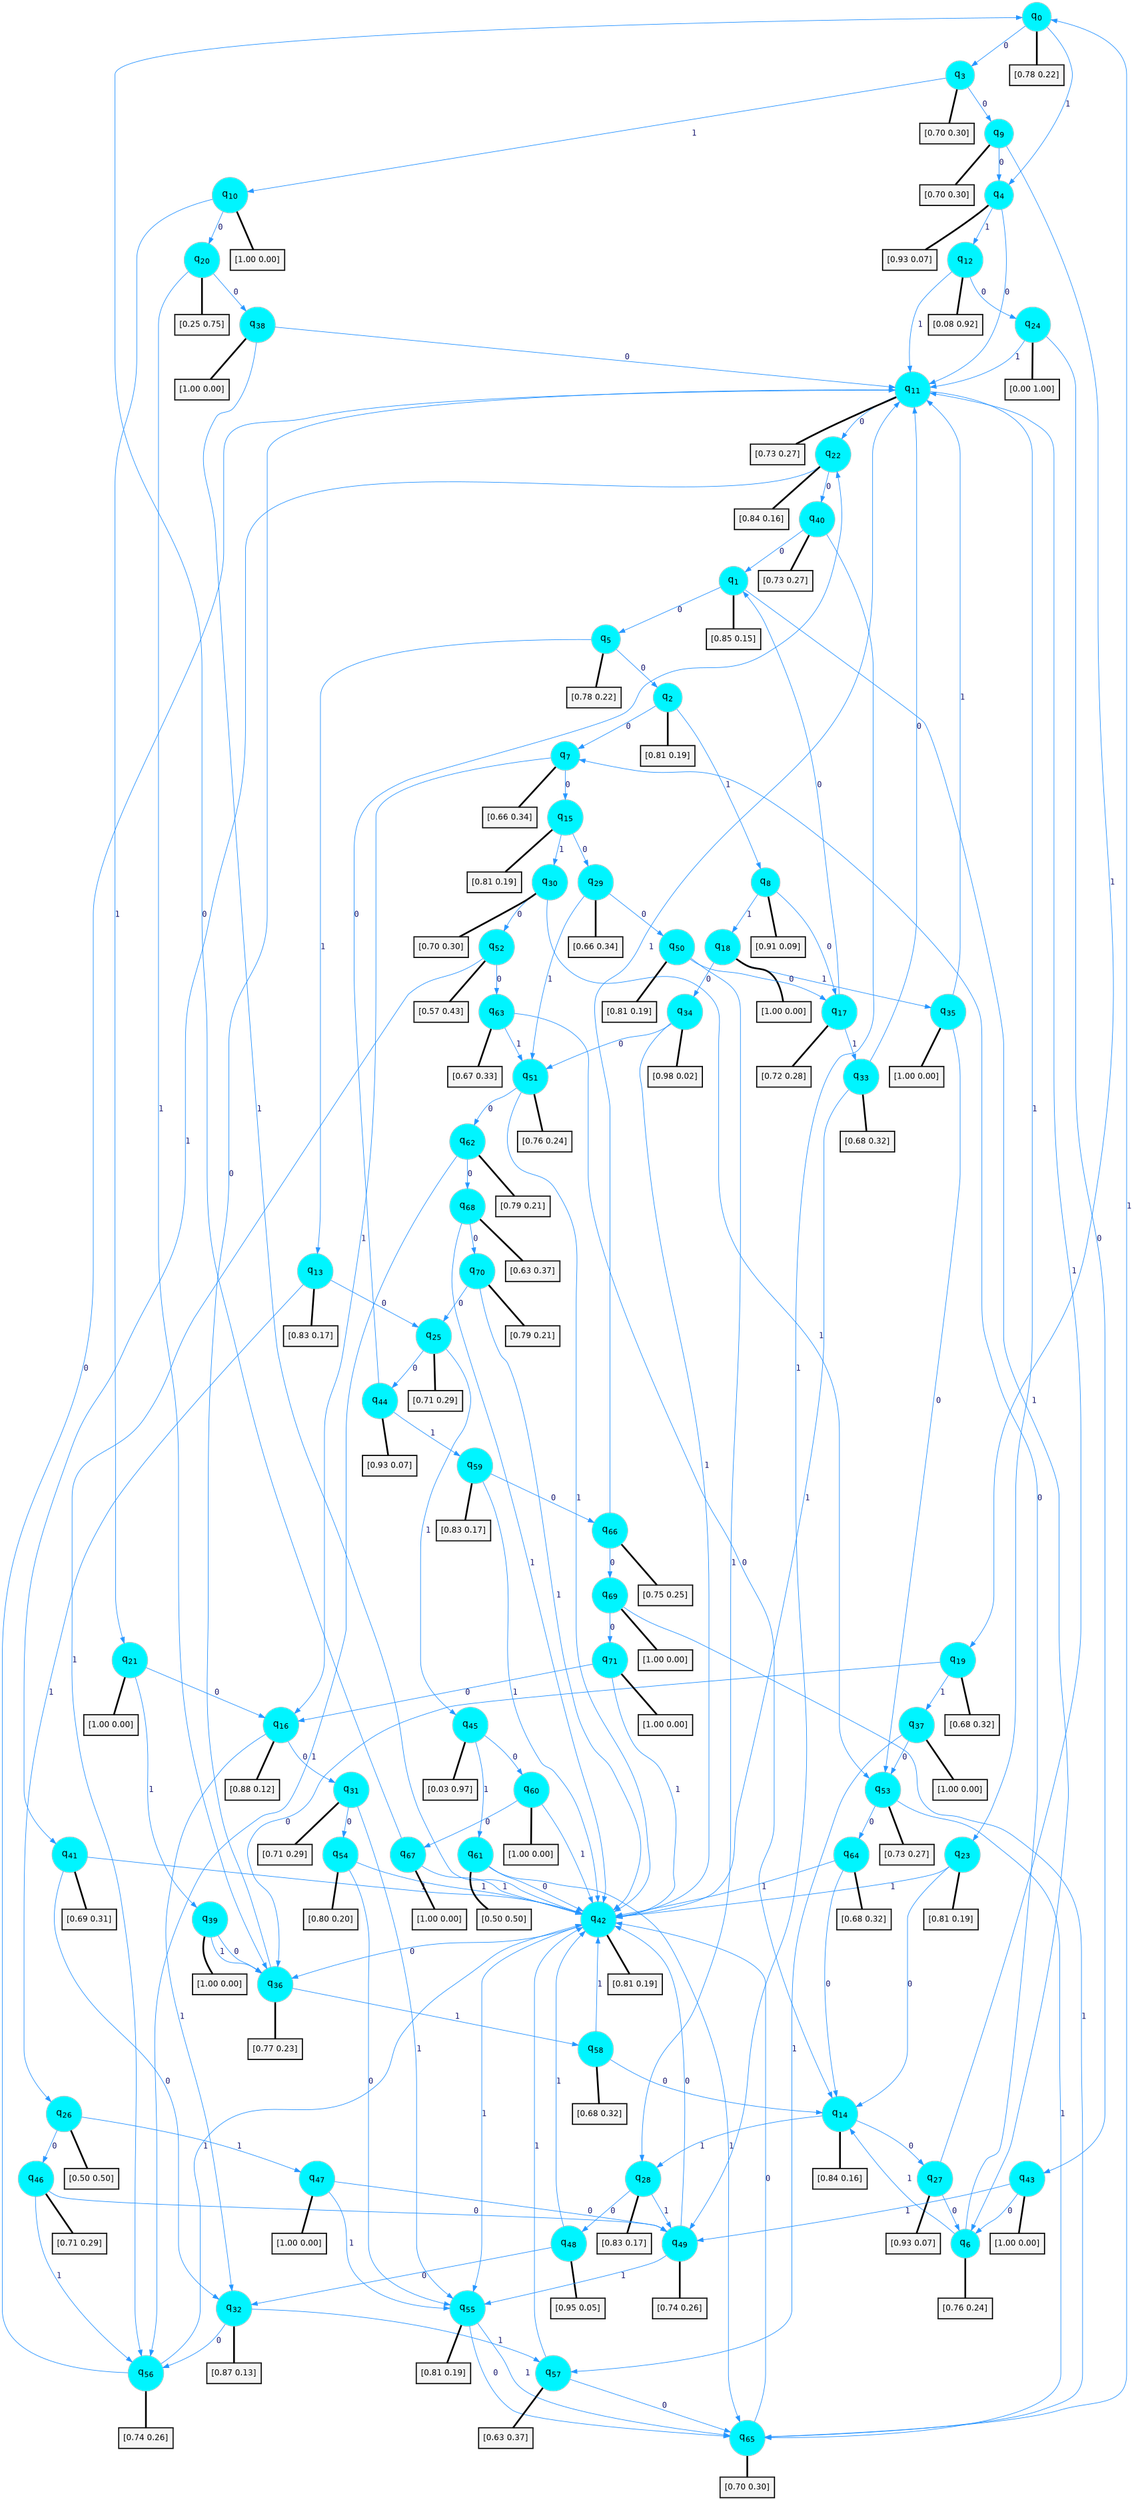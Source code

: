 digraph G {
graph [
bgcolor=transparent, dpi=300, rankdir=TD, size="40,25"];
node [
color=gray, fillcolor=turquoise1, fontcolor=black, fontname=Helvetica, fontsize=16, fontweight=bold, shape=circle, style=filled];
edge [
arrowsize=1, color=dodgerblue1, fontcolor=midnightblue, fontname=courier, fontweight=bold, penwidth=1, style=solid, weight=20];
0[label=<q<SUB>0</SUB>>];
1[label=<q<SUB>1</SUB>>];
2[label=<q<SUB>2</SUB>>];
3[label=<q<SUB>3</SUB>>];
4[label=<q<SUB>4</SUB>>];
5[label=<q<SUB>5</SUB>>];
6[label=<q<SUB>6</SUB>>];
7[label=<q<SUB>7</SUB>>];
8[label=<q<SUB>8</SUB>>];
9[label=<q<SUB>9</SUB>>];
10[label=<q<SUB>10</SUB>>];
11[label=<q<SUB>11</SUB>>];
12[label=<q<SUB>12</SUB>>];
13[label=<q<SUB>13</SUB>>];
14[label=<q<SUB>14</SUB>>];
15[label=<q<SUB>15</SUB>>];
16[label=<q<SUB>16</SUB>>];
17[label=<q<SUB>17</SUB>>];
18[label=<q<SUB>18</SUB>>];
19[label=<q<SUB>19</SUB>>];
20[label=<q<SUB>20</SUB>>];
21[label=<q<SUB>21</SUB>>];
22[label=<q<SUB>22</SUB>>];
23[label=<q<SUB>23</SUB>>];
24[label=<q<SUB>24</SUB>>];
25[label=<q<SUB>25</SUB>>];
26[label=<q<SUB>26</SUB>>];
27[label=<q<SUB>27</SUB>>];
28[label=<q<SUB>28</SUB>>];
29[label=<q<SUB>29</SUB>>];
30[label=<q<SUB>30</SUB>>];
31[label=<q<SUB>31</SUB>>];
32[label=<q<SUB>32</SUB>>];
33[label=<q<SUB>33</SUB>>];
34[label=<q<SUB>34</SUB>>];
35[label=<q<SUB>35</SUB>>];
36[label=<q<SUB>36</SUB>>];
37[label=<q<SUB>37</SUB>>];
38[label=<q<SUB>38</SUB>>];
39[label=<q<SUB>39</SUB>>];
40[label=<q<SUB>40</SUB>>];
41[label=<q<SUB>41</SUB>>];
42[label=<q<SUB>42</SUB>>];
43[label=<q<SUB>43</SUB>>];
44[label=<q<SUB>44</SUB>>];
45[label=<q<SUB>45</SUB>>];
46[label=<q<SUB>46</SUB>>];
47[label=<q<SUB>47</SUB>>];
48[label=<q<SUB>48</SUB>>];
49[label=<q<SUB>49</SUB>>];
50[label=<q<SUB>50</SUB>>];
51[label=<q<SUB>51</SUB>>];
52[label=<q<SUB>52</SUB>>];
53[label=<q<SUB>53</SUB>>];
54[label=<q<SUB>54</SUB>>];
55[label=<q<SUB>55</SUB>>];
56[label=<q<SUB>56</SUB>>];
57[label=<q<SUB>57</SUB>>];
58[label=<q<SUB>58</SUB>>];
59[label=<q<SUB>59</SUB>>];
60[label=<q<SUB>60</SUB>>];
61[label=<q<SUB>61</SUB>>];
62[label=<q<SUB>62</SUB>>];
63[label=<q<SUB>63</SUB>>];
64[label=<q<SUB>64</SUB>>];
65[label=<q<SUB>65</SUB>>];
66[label=<q<SUB>66</SUB>>];
67[label=<q<SUB>67</SUB>>];
68[label=<q<SUB>68</SUB>>];
69[label=<q<SUB>69</SUB>>];
70[label=<q<SUB>70</SUB>>];
71[label=<q<SUB>71</SUB>>];
72[label="[0.78 0.22]", shape=box,fontcolor=black, fontname=Helvetica, fontsize=14, penwidth=2, fillcolor=whitesmoke,color=black];
73[label="[0.85 0.15]", shape=box,fontcolor=black, fontname=Helvetica, fontsize=14, penwidth=2, fillcolor=whitesmoke,color=black];
74[label="[0.81 0.19]", shape=box,fontcolor=black, fontname=Helvetica, fontsize=14, penwidth=2, fillcolor=whitesmoke,color=black];
75[label="[0.70 0.30]", shape=box,fontcolor=black, fontname=Helvetica, fontsize=14, penwidth=2, fillcolor=whitesmoke,color=black];
76[label="[0.93 0.07]", shape=box,fontcolor=black, fontname=Helvetica, fontsize=14, penwidth=2, fillcolor=whitesmoke,color=black];
77[label="[0.78 0.22]", shape=box,fontcolor=black, fontname=Helvetica, fontsize=14, penwidth=2, fillcolor=whitesmoke,color=black];
78[label="[0.76 0.24]", shape=box,fontcolor=black, fontname=Helvetica, fontsize=14, penwidth=2, fillcolor=whitesmoke,color=black];
79[label="[0.66 0.34]", shape=box,fontcolor=black, fontname=Helvetica, fontsize=14, penwidth=2, fillcolor=whitesmoke,color=black];
80[label="[0.91 0.09]", shape=box,fontcolor=black, fontname=Helvetica, fontsize=14, penwidth=2, fillcolor=whitesmoke,color=black];
81[label="[0.70 0.30]", shape=box,fontcolor=black, fontname=Helvetica, fontsize=14, penwidth=2, fillcolor=whitesmoke,color=black];
82[label="[1.00 0.00]", shape=box,fontcolor=black, fontname=Helvetica, fontsize=14, penwidth=2, fillcolor=whitesmoke,color=black];
83[label="[0.73 0.27]", shape=box,fontcolor=black, fontname=Helvetica, fontsize=14, penwidth=2, fillcolor=whitesmoke,color=black];
84[label="[0.08 0.92]", shape=box,fontcolor=black, fontname=Helvetica, fontsize=14, penwidth=2, fillcolor=whitesmoke,color=black];
85[label="[0.83 0.17]", shape=box,fontcolor=black, fontname=Helvetica, fontsize=14, penwidth=2, fillcolor=whitesmoke,color=black];
86[label="[0.84 0.16]", shape=box,fontcolor=black, fontname=Helvetica, fontsize=14, penwidth=2, fillcolor=whitesmoke,color=black];
87[label="[0.81 0.19]", shape=box,fontcolor=black, fontname=Helvetica, fontsize=14, penwidth=2, fillcolor=whitesmoke,color=black];
88[label="[0.88 0.12]", shape=box,fontcolor=black, fontname=Helvetica, fontsize=14, penwidth=2, fillcolor=whitesmoke,color=black];
89[label="[0.72 0.28]", shape=box,fontcolor=black, fontname=Helvetica, fontsize=14, penwidth=2, fillcolor=whitesmoke,color=black];
90[label="[1.00 0.00]", shape=box,fontcolor=black, fontname=Helvetica, fontsize=14, penwidth=2, fillcolor=whitesmoke,color=black];
91[label="[0.68 0.32]", shape=box,fontcolor=black, fontname=Helvetica, fontsize=14, penwidth=2, fillcolor=whitesmoke,color=black];
92[label="[0.25 0.75]", shape=box,fontcolor=black, fontname=Helvetica, fontsize=14, penwidth=2, fillcolor=whitesmoke,color=black];
93[label="[1.00 0.00]", shape=box,fontcolor=black, fontname=Helvetica, fontsize=14, penwidth=2, fillcolor=whitesmoke,color=black];
94[label="[0.84 0.16]", shape=box,fontcolor=black, fontname=Helvetica, fontsize=14, penwidth=2, fillcolor=whitesmoke,color=black];
95[label="[0.81 0.19]", shape=box,fontcolor=black, fontname=Helvetica, fontsize=14, penwidth=2, fillcolor=whitesmoke,color=black];
96[label="[0.00 1.00]", shape=box,fontcolor=black, fontname=Helvetica, fontsize=14, penwidth=2, fillcolor=whitesmoke,color=black];
97[label="[0.71 0.29]", shape=box,fontcolor=black, fontname=Helvetica, fontsize=14, penwidth=2, fillcolor=whitesmoke,color=black];
98[label="[0.50 0.50]", shape=box,fontcolor=black, fontname=Helvetica, fontsize=14, penwidth=2, fillcolor=whitesmoke,color=black];
99[label="[0.93 0.07]", shape=box,fontcolor=black, fontname=Helvetica, fontsize=14, penwidth=2, fillcolor=whitesmoke,color=black];
100[label="[0.83 0.17]", shape=box,fontcolor=black, fontname=Helvetica, fontsize=14, penwidth=2, fillcolor=whitesmoke,color=black];
101[label="[0.66 0.34]", shape=box,fontcolor=black, fontname=Helvetica, fontsize=14, penwidth=2, fillcolor=whitesmoke,color=black];
102[label="[0.70 0.30]", shape=box,fontcolor=black, fontname=Helvetica, fontsize=14, penwidth=2, fillcolor=whitesmoke,color=black];
103[label="[0.71 0.29]", shape=box,fontcolor=black, fontname=Helvetica, fontsize=14, penwidth=2, fillcolor=whitesmoke,color=black];
104[label="[0.87 0.13]", shape=box,fontcolor=black, fontname=Helvetica, fontsize=14, penwidth=2, fillcolor=whitesmoke,color=black];
105[label="[0.68 0.32]", shape=box,fontcolor=black, fontname=Helvetica, fontsize=14, penwidth=2, fillcolor=whitesmoke,color=black];
106[label="[0.98 0.02]", shape=box,fontcolor=black, fontname=Helvetica, fontsize=14, penwidth=2, fillcolor=whitesmoke,color=black];
107[label="[1.00 0.00]", shape=box,fontcolor=black, fontname=Helvetica, fontsize=14, penwidth=2, fillcolor=whitesmoke,color=black];
108[label="[0.77 0.23]", shape=box,fontcolor=black, fontname=Helvetica, fontsize=14, penwidth=2, fillcolor=whitesmoke,color=black];
109[label="[1.00 0.00]", shape=box,fontcolor=black, fontname=Helvetica, fontsize=14, penwidth=2, fillcolor=whitesmoke,color=black];
110[label="[1.00 0.00]", shape=box,fontcolor=black, fontname=Helvetica, fontsize=14, penwidth=2, fillcolor=whitesmoke,color=black];
111[label="[1.00 0.00]", shape=box,fontcolor=black, fontname=Helvetica, fontsize=14, penwidth=2, fillcolor=whitesmoke,color=black];
112[label="[0.73 0.27]", shape=box,fontcolor=black, fontname=Helvetica, fontsize=14, penwidth=2, fillcolor=whitesmoke,color=black];
113[label="[0.69 0.31]", shape=box,fontcolor=black, fontname=Helvetica, fontsize=14, penwidth=2, fillcolor=whitesmoke,color=black];
114[label="[0.81 0.19]", shape=box,fontcolor=black, fontname=Helvetica, fontsize=14, penwidth=2, fillcolor=whitesmoke,color=black];
115[label="[1.00 0.00]", shape=box,fontcolor=black, fontname=Helvetica, fontsize=14, penwidth=2, fillcolor=whitesmoke,color=black];
116[label="[0.93 0.07]", shape=box,fontcolor=black, fontname=Helvetica, fontsize=14, penwidth=2, fillcolor=whitesmoke,color=black];
117[label="[0.03 0.97]", shape=box,fontcolor=black, fontname=Helvetica, fontsize=14, penwidth=2, fillcolor=whitesmoke,color=black];
118[label="[0.71 0.29]", shape=box,fontcolor=black, fontname=Helvetica, fontsize=14, penwidth=2, fillcolor=whitesmoke,color=black];
119[label="[1.00 0.00]", shape=box,fontcolor=black, fontname=Helvetica, fontsize=14, penwidth=2, fillcolor=whitesmoke,color=black];
120[label="[0.95 0.05]", shape=box,fontcolor=black, fontname=Helvetica, fontsize=14, penwidth=2, fillcolor=whitesmoke,color=black];
121[label="[0.74 0.26]", shape=box,fontcolor=black, fontname=Helvetica, fontsize=14, penwidth=2, fillcolor=whitesmoke,color=black];
122[label="[0.81 0.19]", shape=box,fontcolor=black, fontname=Helvetica, fontsize=14, penwidth=2, fillcolor=whitesmoke,color=black];
123[label="[0.76 0.24]", shape=box,fontcolor=black, fontname=Helvetica, fontsize=14, penwidth=2, fillcolor=whitesmoke,color=black];
124[label="[0.57 0.43]", shape=box,fontcolor=black, fontname=Helvetica, fontsize=14, penwidth=2, fillcolor=whitesmoke,color=black];
125[label="[0.73 0.27]", shape=box,fontcolor=black, fontname=Helvetica, fontsize=14, penwidth=2, fillcolor=whitesmoke,color=black];
126[label="[0.80 0.20]", shape=box,fontcolor=black, fontname=Helvetica, fontsize=14, penwidth=2, fillcolor=whitesmoke,color=black];
127[label="[0.81 0.19]", shape=box,fontcolor=black, fontname=Helvetica, fontsize=14, penwidth=2, fillcolor=whitesmoke,color=black];
128[label="[0.74 0.26]", shape=box,fontcolor=black, fontname=Helvetica, fontsize=14, penwidth=2, fillcolor=whitesmoke,color=black];
129[label="[0.63 0.37]", shape=box,fontcolor=black, fontname=Helvetica, fontsize=14, penwidth=2, fillcolor=whitesmoke,color=black];
130[label="[0.68 0.32]", shape=box,fontcolor=black, fontname=Helvetica, fontsize=14, penwidth=2, fillcolor=whitesmoke,color=black];
131[label="[0.83 0.17]", shape=box,fontcolor=black, fontname=Helvetica, fontsize=14, penwidth=2, fillcolor=whitesmoke,color=black];
132[label="[1.00 0.00]", shape=box,fontcolor=black, fontname=Helvetica, fontsize=14, penwidth=2, fillcolor=whitesmoke,color=black];
133[label="[0.50 0.50]", shape=box,fontcolor=black, fontname=Helvetica, fontsize=14, penwidth=2, fillcolor=whitesmoke,color=black];
134[label="[0.79 0.21]", shape=box,fontcolor=black, fontname=Helvetica, fontsize=14, penwidth=2, fillcolor=whitesmoke,color=black];
135[label="[0.67 0.33]", shape=box,fontcolor=black, fontname=Helvetica, fontsize=14, penwidth=2, fillcolor=whitesmoke,color=black];
136[label="[0.68 0.32]", shape=box,fontcolor=black, fontname=Helvetica, fontsize=14, penwidth=2, fillcolor=whitesmoke,color=black];
137[label="[0.70 0.30]", shape=box,fontcolor=black, fontname=Helvetica, fontsize=14, penwidth=2, fillcolor=whitesmoke,color=black];
138[label="[0.75 0.25]", shape=box,fontcolor=black, fontname=Helvetica, fontsize=14, penwidth=2, fillcolor=whitesmoke,color=black];
139[label="[1.00 0.00]", shape=box,fontcolor=black, fontname=Helvetica, fontsize=14, penwidth=2, fillcolor=whitesmoke,color=black];
140[label="[0.63 0.37]", shape=box,fontcolor=black, fontname=Helvetica, fontsize=14, penwidth=2, fillcolor=whitesmoke,color=black];
141[label="[1.00 0.00]", shape=box,fontcolor=black, fontname=Helvetica, fontsize=14, penwidth=2, fillcolor=whitesmoke,color=black];
142[label="[0.79 0.21]", shape=box,fontcolor=black, fontname=Helvetica, fontsize=14, penwidth=2, fillcolor=whitesmoke,color=black];
143[label="[1.00 0.00]", shape=box,fontcolor=black, fontname=Helvetica, fontsize=14, penwidth=2, fillcolor=whitesmoke,color=black];
0->3 [label=0];
0->4 [label=1];
0->72 [arrowhead=none, penwidth=3,color=black];
1->5 [label=0];
1->6 [label=1];
1->73 [arrowhead=none, penwidth=3,color=black];
2->7 [label=0];
2->8 [label=1];
2->74 [arrowhead=none, penwidth=3,color=black];
3->9 [label=0];
3->10 [label=1];
3->75 [arrowhead=none, penwidth=3,color=black];
4->11 [label=0];
4->12 [label=1];
4->76 [arrowhead=none, penwidth=3,color=black];
5->2 [label=0];
5->13 [label=1];
5->77 [arrowhead=none, penwidth=3,color=black];
6->7 [label=0];
6->14 [label=1];
6->78 [arrowhead=none, penwidth=3,color=black];
7->15 [label=0];
7->16 [label=1];
7->79 [arrowhead=none, penwidth=3,color=black];
8->17 [label=0];
8->18 [label=1];
8->80 [arrowhead=none, penwidth=3,color=black];
9->4 [label=0];
9->19 [label=1];
9->81 [arrowhead=none, penwidth=3,color=black];
10->20 [label=0];
10->21 [label=1];
10->82 [arrowhead=none, penwidth=3,color=black];
11->22 [label=0];
11->23 [label=1];
11->83 [arrowhead=none, penwidth=3,color=black];
12->24 [label=0];
12->11 [label=1];
12->84 [arrowhead=none, penwidth=3,color=black];
13->25 [label=0];
13->26 [label=1];
13->85 [arrowhead=none, penwidth=3,color=black];
14->27 [label=0];
14->28 [label=1];
14->86 [arrowhead=none, penwidth=3,color=black];
15->29 [label=0];
15->30 [label=1];
15->87 [arrowhead=none, penwidth=3,color=black];
16->31 [label=0];
16->32 [label=1];
16->88 [arrowhead=none, penwidth=3,color=black];
17->1 [label=0];
17->33 [label=1];
17->89 [arrowhead=none, penwidth=3,color=black];
18->34 [label=0];
18->35 [label=1];
18->90 [arrowhead=none, penwidth=3,color=black];
19->36 [label=0];
19->37 [label=1];
19->91 [arrowhead=none, penwidth=3,color=black];
20->38 [label=0];
20->36 [label=1];
20->92 [arrowhead=none, penwidth=3,color=black];
21->16 [label=0];
21->39 [label=1];
21->93 [arrowhead=none, penwidth=3,color=black];
22->40 [label=0];
22->41 [label=1];
22->94 [arrowhead=none, penwidth=3,color=black];
23->14 [label=0];
23->42 [label=1];
23->95 [arrowhead=none, penwidth=3,color=black];
24->43 [label=0];
24->11 [label=1];
24->96 [arrowhead=none, penwidth=3,color=black];
25->44 [label=0];
25->45 [label=1];
25->97 [arrowhead=none, penwidth=3,color=black];
26->46 [label=0];
26->47 [label=1];
26->98 [arrowhead=none, penwidth=3,color=black];
27->6 [label=0];
27->11 [label=1];
27->99 [arrowhead=none, penwidth=3,color=black];
28->48 [label=0];
28->49 [label=1];
28->100 [arrowhead=none, penwidth=3,color=black];
29->50 [label=0];
29->51 [label=1];
29->101 [arrowhead=none, penwidth=3,color=black];
30->52 [label=0];
30->53 [label=1];
30->102 [arrowhead=none, penwidth=3,color=black];
31->54 [label=0];
31->55 [label=1];
31->103 [arrowhead=none, penwidth=3,color=black];
32->56 [label=0];
32->57 [label=1];
32->104 [arrowhead=none, penwidth=3,color=black];
33->11 [label=0];
33->42 [label=1];
33->105 [arrowhead=none, penwidth=3,color=black];
34->51 [label=0];
34->42 [label=1];
34->106 [arrowhead=none, penwidth=3,color=black];
35->53 [label=0];
35->11 [label=1];
35->107 [arrowhead=none, penwidth=3,color=black];
36->11 [label=0];
36->58 [label=1];
36->108 [arrowhead=none, penwidth=3,color=black];
37->53 [label=0];
37->57 [label=1];
37->109 [arrowhead=none, penwidth=3,color=black];
38->11 [label=0];
38->42 [label=1];
38->110 [arrowhead=none, penwidth=3,color=black];
39->36 [label=0];
39->36 [label=1];
39->111 [arrowhead=none, penwidth=3,color=black];
40->1 [label=0];
40->49 [label=1];
40->112 [arrowhead=none, penwidth=3,color=black];
41->32 [label=0];
41->42 [label=1];
41->113 [arrowhead=none, penwidth=3,color=black];
42->36 [label=0];
42->55 [label=1];
42->114 [arrowhead=none, penwidth=3,color=black];
43->6 [label=0];
43->49 [label=1];
43->115 [arrowhead=none, penwidth=3,color=black];
44->22 [label=0];
44->59 [label=1];
44->116 [arrowhead=none, penwidth=3,color=black];
45->60 [label=0];
45->61 [label=1];
45->117 [arrowhead=none, penwidth=3,color=black];
46->49 [label=0];
46->56 [label=1];
46->118 [arrowhead=none, penwidth=3,color=black];
47->49 [label=0];
47->55 [label=1];
47->119 [arrowhead=none, penwidth=3,color=black];
48->32 [label=0];
48->42 [label=1];
48->120 [arrowhead=none, penwidth=3,color=black];
49->42 [label=0];
49->55 [label=1];
49->121 [arrowhead=none, penwidth=3,color=black];
50->17 [label=0];
50->28 [label=1];
50->122 [arrowhead=none, penwidth=3,color=black];
51->62 [label=0];
51->42 [label=1];
51->123 [arrowhead=none, penwidth=3,color=black];
52->63 [label=0];
52->56 [label=1];
52->124 [arrowhead=none, penwidth=3,color=black];
53->64 [label=0];
53->65 [label=1];
53->125 [arrowhead=none, penwidth=3,color=black];
54->55 [label=0];
54->42 [label=1];
54->126 [arrowhead=none, penwidth=3,color=black];
55->65 [label=0];
55->65 [label=1];
55->127 [arrowhead=none, penwidth=3,color=black];
56->11 [label=0];
56->42 [label=1];
56->128 [arrowhead=none, penwidth=3,color=black];
57->65 [label=0];
57->42 [label=1];
57->129 [arrowhead=none, penwidth=3,color=black];
58->14 [label=0];
58->42 [label=1];
58->130 [arrowhead=none, penwidth=3,color=black];
59->66 [label=0];
59->42 [label=1];
59->131 [arrowhead=none, penwidth=3,color=black];
60->67 [label=0];
60->42 [label=1];
60->132 [arrowhead=none, penwidth=3,color=black];
61->42 [label=0];
61->65 [label=1];
61->133 [arrowhead=none, penwidth=3,color=black];
62->68 [label=0];
62->56 [label=1];
62->134 [arrowhead=none, penwidth=3,color=black];
63->14 [label=0];
63->51 [label=1];
63->135 [arrowhead=none, penwidth=3,color=black];
64->14 [label=0];
64->42 [label=1];
64->136 [arrowhead=none, penwidth=3,color=black];
65->42 [label=0];
65->0 [label=1];
65->137 [arrowhead=none, penwidth=3,color=black];
66->69 [label=0];
66->11 [label=1];
66->138 [arrowhead=none, penwidth=3,color=black];
67->0 [label=0];
67->42 [label=1];
67->139 [arrowhead=none, penwidth=3,color=black];
68->70 [label=0];
68->42 [label=1];
68->140 [arrowhead=none, penwidth=3,color=black];
69->71 [label=0];
69->65 [label=1];
69->141 [arrowhead=none, penwidth=3,color=black];
70->25 [label=0];
70->42 [label=1];
70->142 [arrowhead=none, penwidth=3,color=black];
71->16 [label=0];
71->42 [label=1];
71->143 [arrowhead=none, penwidth=3,color=black];
}
